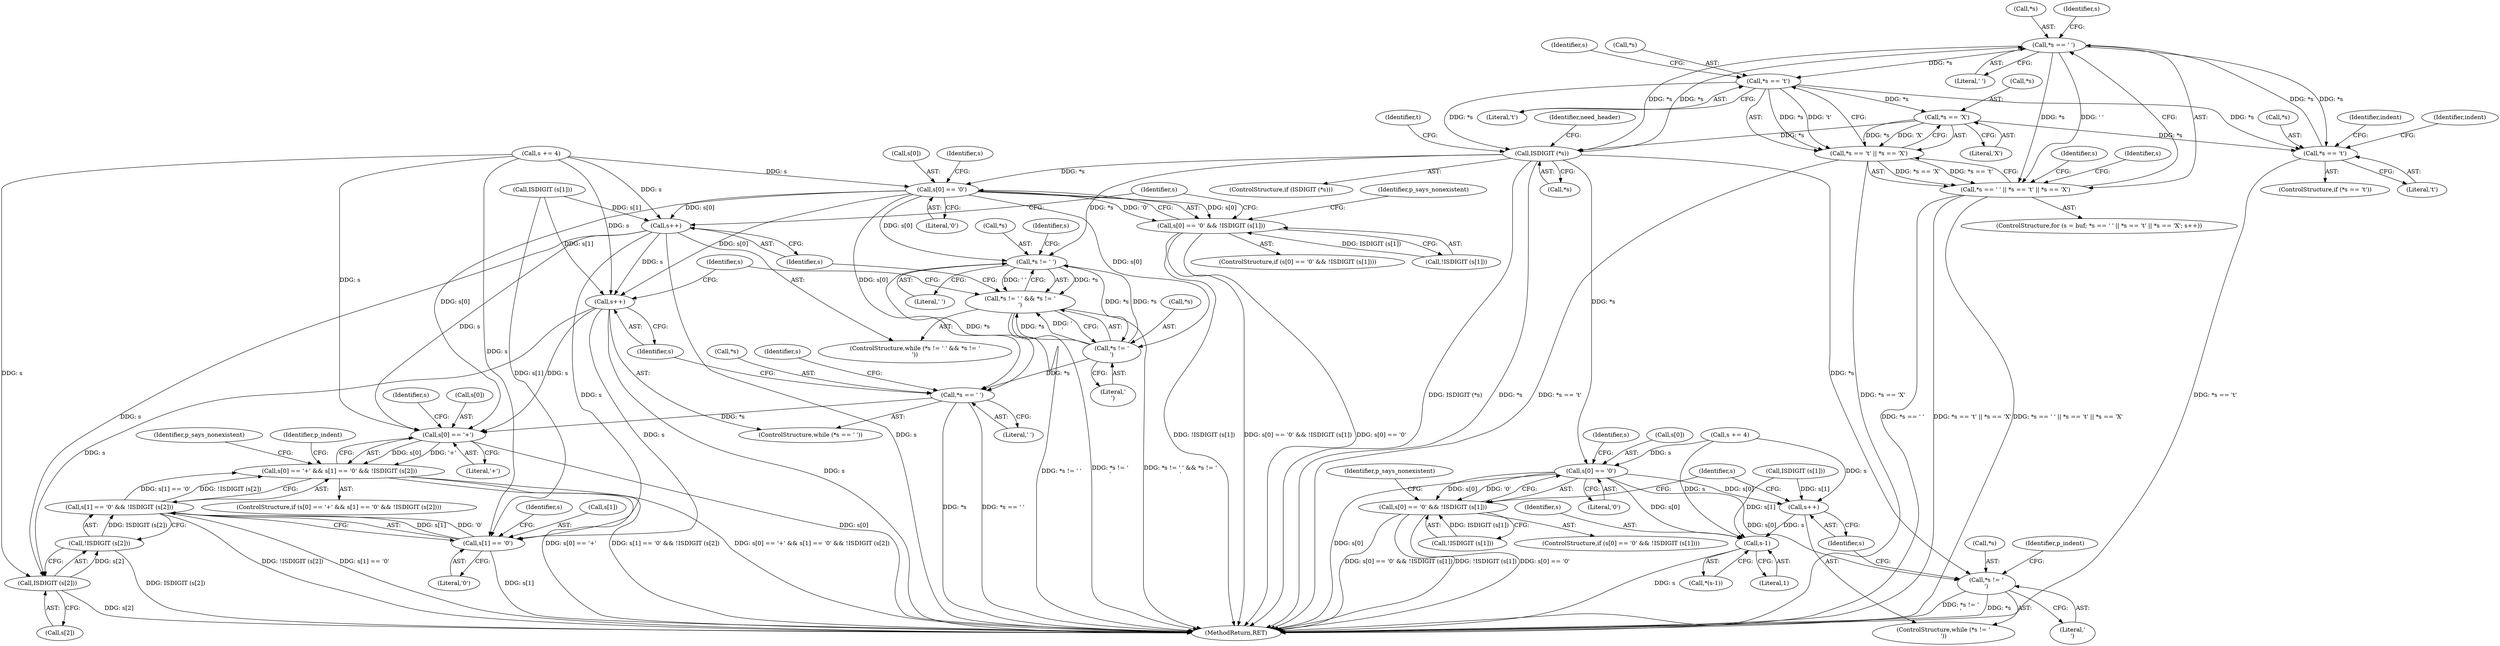 digraph "0_savannah_17953b5893f7c9835f0dd2a704ba04e0371d2cbd_0@pointer" {
"1000435" [label="(Call,*s == ' ')"];
"1000467" [label="(Call,ISDIGIT (*s))"];
"1000435" [label="(Call,*s == ' ')"];
"1000452" [label="(Call,*s == '\t')"];
"1000444" [label="(Call,*s == 'X')"];
"1000440" [label="(Call,*s == '\t')"];
"1000434" [label="(Call,*s == ' ' || *s == '\t' || *s == 'X')"];
"1000439" [label="(Call,*s == '\t' || *s == 'X')"];
"1001298" [label="(Call,s[0] == '0')"];
"1001297" [label="(Call,s[0] == '0' && !ISDIGIT (s[1]))"];
"1001322" [label="(Call,*s != ' ')"];
"1001321" [label="(Call,*s != ' ' && *s != '\n')"];
"1001326" [label="(Call,*s != '\n')"];
"1001333" [label="(Call,*s == ' ')"];
"1001341" [label="(Call,s[0] == '+')"];
"1001340" [label="(Call,s[0] == '+' && s[1] == '0' && !ISDIGIT (s[2]))"];
"1001330" [label="(Call,s++)"];
"1001337" [label="(Call,s++)"];
"1001347" [label="(Call,s[1] == '0')"];
"1001346" [label="(Call,s[1] == '0' && !ISDIGIT (s[2]))"];
"1001353" [label="(Call,ISDIGIT (s[2]))"];
"1001352" [label="(Call,!ISDIGIT (s[2]))"];
"1001450" [label="(Call,s[0] == '0')"];
"1001449" [label="(Call,s[0] == '0' && !ISDIGIT (s[1]))"];
"1001473" [label="(Call,*s != '\n')"];
"1001477" [label="(Call,s++)"];
"1001498" [label="(Call,s-1)"];
"1000443" [label="(Literal,'\t')"];
"1001499" [label="(Identifier,s)"];
"1000436" [label="(Call,*s)"];
"1001296" [label="(ControlStructure,if (s[0] == '0' && !ISDIGIT (s[1])))"];
"1000453" [label="(Call,*s)"];
"1001498" [label="(Call,s-1)"];
"1001337" [label="(Call,s++)"];
"1001353" [label="(Call,ISDIGIT (s[2]))"];
"1001445" [label="(Call,s += 4)"];
"1001370" [label="(Identifier,p_indent)"];
"1001324" [label="(Identifier,s)"];
"1001355" [label="(Identifier,s)"];
"1001343" [label="(Identifier,s)"];
"1001359" [label="(Identifier,p_says_nonexistent)"];
"1001303" [label="(Call,!ISDIGIT (s[1]))"];
"1001497" [label="(Call,*(s-1))"];
"1000447" [label="(Literal,'X')"];
"1001321" [label="(Call,*s != ' ' && *s != '\n')"];
"1000434" [label="(Call,*s == ' ' || *s == '\t' || *s == 'X')"];
"1001340" [label="(Call,s[0] == '+' && s[1] == '0' && !ISDIGIT (s[2]))"];
"1001455" [label="(Call,!ISDIGIT (s[1]))"];
"1001327" [label="(Call,*s)"];
"1001322" [label="(Call,*s != ' ')"];
"1001346" [label="(Call,s[1] == '0' && !ISDIGIT (s[2]))"];
"1001310" [label="(Identifier,p_says_nonexistent)"];
"1000435" [label="(Call,*s == ' ')"];
"1000438" [label="(Literal,' ')"];
"1001352" [label="(Call,!ISDIGIT (s[2]))"];
"1001449" [label="(Call,s[0] == '0' && !ISDIGIT (s[1]))"];
"1001349" [label="(Identifier,s)"];
"1001332" [label="(ControlStructure,while (*s == ' '))"];
"1000440" [label="(Call,*s == '\t')"];
"1001472" [label="(ControlStructure,while (*s != '\n'))"];
"1000445" [label="(Call,*s)"];
"1001334" [label="(Call,*s)"];
"1001335" [label="(Identifier,s)"];
"1000455" [label="(Literal,'\t')"];
"1000468" [label="(Call,*s)"];
"1000451" [label="(ControlStructure,if (*s == '\t'))"];
"1001347" [label="(Call,s[1] == '0')"];
"1000465" [label="(Identifier,indent)"];
"1001331" [label="(Identifier,s)"];
"1000467" [label="(Call,ISDIGIT (*s))"];
"1001329" [label="(Literal,'\n')"];
"1000544" [label="(Identifier,need_header)"];
"1001299" [label="(Call,s[0])"];
"1001454" [label="(Literal,'0')"];
"1001500" [label="(Literal,1)"];
"1001326" [label="(Call,*s != '\n')"];
"1001348" [label="(Call,s[1])"];
"1001476" [label="(Literal,'\n')"];
"1001477" [label="(Call,s++)"];
"1001480" [label="(Identifier,p_indent)"];
"1001306" [label="(Identifier,s)"];
"1000473" [label="(Identifier,t)"];
"1001462" [label="(Identifier,p_says_nonexistent)"];
"1000442" [label="(Identifier,s)"];
"1001351" [label="(Literal,'0')"];
"1001293" [label="(Call,s += 4)"];
"1001333" [label="(Call,*s == ' ')"];
"1000457" [label="(Identifier,indent)"];
"1001342" [label="(Call,s[0])"];
"1001323" [label="(Call,*s)"];
"1001475" [label="(Identifier,s)"];
"1000439" [label="(Call,*s == '\t' || *s == 'X')"];
"1000444" [label="(Call,*s == 'X')"];
"1001328" [label="(Identifier,s)"];
"1001302" [label="(Literal,'0')"];
"1001354" [label="(Call,s[2])"];
"1001325" [label="(Literal,' ')"];
"1001297" [label="(Call,s[0] == '0' && !ISDIGIT (s[1]))"];
"1001458" [label="(Identifier,s)"];
"1001450" [label="(Call,s[0] == '0')"];
"1002119" [label="(MethodReturn,RET)"];
"1000446" [label="(Identifier,s)"];
"1001330" [label="(Call,s++)"];
"1000466" [label="(ControlStructure,if (ISDIGIT (*s)))"];
"1001345" [label="(Literal,'+')"];
"1000469" [label="(Identifier,s)"];
"1001473" [label="(Call,*s != '\n')"];
"1001320" [label="(ControlStructure,while (*s != ' ' && *s != '\n'))"];
"1001339" [label="(ControlStructure,if (s[0] == '+' && s[1] == '0' && !ISDIGIT (s[2])))"];
"1001298" [label="(Call,s[0] == '0')"];
"1001474" [label="(Call,*s)"];
"1001478" [label="(Identifier,s)"];
"1001338" [label="(Identifier,s)"];
"1001304" [label="(Call,ISDIGIT (s[1]))"];
"1001448" [label="(ControlStructure,if (s[0] == '0' && !ISDIGIT (s[1])))"];
"1000441" [label="(Call,*s)"];
"1001341" [label="(Call,s[0] == '+')"];
"1000454" [label="(Identifier,s)"];
"1001451" [label="(Call,s[0])"];
"1000452" [label="(Call,*s == '\t')"];
"1001456" [label="(Call,ISDIGIT (s[1]))"];
"1001336" [label="(Literal,' ')"];
"1000430" [label="(ControlStructure,for (s = buf; *s == ' ' || *s == '\t' || *s == 'X'; s++))"];
"1000435" -> "1000434"  [label="AST: "];
"1000435" -> "1000438"  [label="CFG: "];
"1000436" -> "1000435"  [label="AST: "];
"1000438" -> "1000435"  [label="AST: "];
"1000442" -> "1000435"  [label="CFG: "];
"1000434" -> "1000435"  [label="CFG: "];
"1000435" -> "1000434"  [label="DDG: *s"];
"1000435" -> "1000434"  [label="DDG: ' '"];
"1000467" -> "1000435"  [label="DDG: *s"];
"1000452" -> "1000435"  [label="DDG: *s"];
"1000435" -> "1000440"  [label="DDG: *s"];
"1000435" -> "1000452"  [label="DDG: *s"];
"1000435" -> "1000467"  [label="DDG: *s"];
"1000467" -> "1000466"  [label="AST: "];
"1000467" -> "1000468"  [label="CFG: "];
"1000468" -> "1000467"  [label="AST: "];
"1000473" -> "1000467"  [label="CFG: "];
"1000544" -> "1000467"  [label="CFG: "];
"1000467" -> "1002119"  [label="DDG: *s"];
"1000467" -> "1002119"  [label="DDG: ISDIGIT (*s)"];
"1000444" -> "1000467"  [label="DDG: *s"];
"1000440" -> "1000467"  [label="DDG: *s"];
"1000467" -> "1001298"  [label="DDG: *s"];
"1000467" -> "1001322"  [label="DDG: *s"];
"1000467" -> "1001450"  [label="DDG: *s"];
"1000467" -> "1001473"  [label="DDG: *s"];
"1000452" -> "1000451"  [label="AST: "];
"1000452" -> "1000455"  [label="CFG: "];
"1000453" -> "1000452"  [label="AST: "];
"1000455" -> "1000452"  [label="AST: "];
"1000457" -> "1000452"  [label="CFG: "];
"1000465" -> "1000452"  [label="CFG: "];
"1000452" -> "1002119"  [label="DDG: *s == '\t'"];
"1000444" -> "1000452"  [label="DDG: *s"];
"1000440" -> "1000452"  [label="DDG: *s"];
"1000444" -> "1000439"  [label="AST: "];
"1000444" -> "1000447"  [label="CFG: "];
"1000445" -> "1000444"  [label="AST: "];
"1000447" -> "1000444"  [label="AST: "];
"1000439" -> "1000444"  [label="CFG: "];
"1000444" -> "1000439"  [label="DDG: *s"];
"1000444" -> "1000439"  [label="DDG: 'X'"];
"1000440" -> "1000444"  [label="DDG: *s"];
"1000440" -> "1000439"  [label="AST: "];
"1000440" -> "1000443"  [label="CFG: "];
"1000441" -> "1000440"  [label="AST: "];
"1000443" -> "1000440"  [label="AST: "];
"1000446" -> "1000440"  [label="CFG: "];
"1000439" -> "1000440"  [label="CFG: "];
"1000440" -> "1000439"  [label="DDG: *s"];
"1000440" -> "1000439"  [label="DDG: '\t'"];
"1000434" -> "1000430"  [label="AST: "];
"1000434" -> "1000439"  [label="CFG: "];
"1000439" -> "1000434"  [label="AST: "];
"1000454" -> "1000434"  [label="CFG: "];
"1000469" -> "1000434"  [label="CFG: "];
"1000434" -> "1002119"  [label="DDG: *s == ' ' || *s == '\t' || *s == 'X'"];
"1000434" -> "1002119"  [label="DDG: *s == ' '"];
"1000434" -> "1002119"  [label="DDG: *s == '\t' || *s == 'X'"];
"1000439" -> "1000434"  [label="DDG: *s == '\t'"];
"1000439" -> "1000434"  [label="DDG: *s == 'X'"];
"1000439" -> "1002119"  [label="DDG: *s == '\t'"];
"1000439" -> "1002119"  [label="DDG: *s == 'X'"];
"1001298" -> "1001297"  [label="AST: "];
"1001298" -> "1001302"  [label="CFG: "];
"1001299" -> "1001298"  [label="AST: "];
"1001302" -> "1001298"  [label="AST: "];
"1001306" -> "1001298"  [label="CFG: "];
"1001297" -> "1001298"  [label="CFG: "];
"1001298" -> "1001297"  [label="DDG: s[0]"];
"1001298" -> "1001297"  [label="DDG: '0'"];
"1001293" -> "1001298"  [label="DDG: s"];
"1001298" -> "1001322"  [label="DDG: s[0]"];
"1001298" -> "1001326"  [label="DDG: s[0]"];
"1001298" -> "1001330"  [label="DDG: s[0]"];
"1001298" -> "1001333"  [label="DDG: s[0]"];
"1001298" -> "1001337"  [label="DDG: s[0]"];
"1001298" -> "1001341"  [label="DDG: s[0]"];
"1001297" -> "1001296"  [label="AST: "];
"1001297" -> "1001303"  [label="CFG: "];
"1001303" -> "1001297"  [label="AST: "];
"1001310" -> "1001297"  [label="CFG: "];
"1001324" -> "1001297"  [label="CFG: "];
"1001297" -> "1002119"  [label="DDG: s[0] == '0' && !ISDIGIT (s[1])"];
"1001297" -> "1002119"  [label="DDG: s[0] == '0'"];
"1001297" -> "1002119"  [label="DDG: !ISDIGIT (s[1])"];
"1001303" -> "1001297"  [label="DDG: ISDIGIT (s[1])"];
"1001322" -> "1001321"  [label="AST: "];
"1001322" -> "1001325"  [label="CFG: "];
"1001323" -> "1001322"  [label="AST: "];
"1001325" -> "1001322"  [label="AST: "];
"1001328" -> "1001322"  [label="CFG: "];
"1001321" -> "1001322"  [label="CFG: "];
"1001322" -> "1001321"  [label="DDG: *s"];
"1001322" -> "1001321"  [label="DDG: ' '"];
"1001326" -> "1001322"  [label="DDG: *s"];
"1001322" -> "1001326"  [label="DDG: *s"];
"1001322" -> "1001333"  [label="DDG: *s"];
"1001321" -> "1001320"  [label="AST: "];
"1001321" -> "1001326"  [label="CFG: "];
"1001326" -> "1001321"  [label="AST: "];
"1001331" -> "1001321"  [label="CFG: "];
"1001335" -> "1001321"  [label="CFG: "];
"1001321" -> "1002119"  [label="DDG: *s != '\n'"];
"1001321" -> "1002119"  [label="DDG: *s != ' ' && *s != '\n'"];
"1001321" -> "1002119"  [label="DDG: *s != ' '"];
"1001326" -> "1001321"  [label="DDG: *s"];
"1001326" -> "1001321"  [label="DDG: '\n'"];
"1001326" -> "1001329"  [label="CFG: "];
"1001327" -> "1001326"  [label="AST: "];
"1001329" -> "1001326"  [label="AST: "];
"1001326" -> "1001333"  [label="DDG: *s"];
"1001333" -> "1001332"  [label="AST: "];
"1001333" -> "1001336"  [label="CFG: "];
"1001334" -> "1001333"  [label="AST: "];
"1001336" -> "1001333"  [label="AST: "];
"1001338" -> "1001333"  [label="CFG: "];
"1001343" -> "1001333"  [label="CFG: "];
"1001333" -> "1002119"  [label="DDG: *s == ' '"];
"1001333" -> "1002119"  [label="DDG: *s"];
"1001333" -> "1001341"  [label="DDG: *s"];
"1001341" -> "1001340"  [label="AST: "];
"1001341" -> "1001345"  [label="CFG: "];
"1001342" -> "1001341"  [label="AST: "];
"1001345" -> "1001341"  [label="AST: "];
"1001349" -> "1001341"  [label="CFG: "];
"1001340" -> "1001341"  [label="CFG: "];
"1001341" -> "1002119"  [label="DDG: s[0]"];
"1001341" -> "1001340"  [label="DDG: s[0]"];
"1001341" -> "1001340"  [label="DDG: '+'"];
"1001337" -> "1001341"  [label="DDG: s"];
"1001293" -> "1001341"  [label="DDG: s"];
"1001330" -> "1001341"  [label="DDG: s"];
"1001340" -> "1001339"  [label="AST: "];
"1001340" -> "1001346"  [label="CFG: "];
"1001346" -> "1001340"  [label="AST: "];
"1001359" -> "1001340"  [label="CFG: "];
"1001370" -> "1001340"  [label="CFG: "];
"1001340" -> "1002119"  [label="DDG: s[0] == '+'"];
"1001340" -> "1002119"  [label="DDG: s[1] == '0' && !ISDIGIT (s[2])"];
"1001340" -> "1002119"  [label="DDG: s[0] == '+' && s[1] == '0' && !ISDIGIT (s[2])"];
"1001346" -> "1001340"  [label="DDG: s[1] == '0'"];
"1001346" -> "1001340"  [label="DDG: !ISDIGIT (s[2])"];
"1001330" -> "1001320"  [label="AST: "];
"1001330" -> "1001331"  [label="CFG: "];
"1001331" -> "1001330"  [label="AST: "];
"1001324" -> "1001330"  [label="CFG: "];
"1001330" -> "1002119"  [label="DDG: s"];
"1001293" -> "1001330"  [label="DDG: s"];
"1001304" -> "1001330"  [label="DDG: s[1]"];
"1001330" -> "1001337"  [label="DDG: s"];
"1001330" -> "1001347"  [label="DDG: s"];
"1001330" -> "1001353"  [label="DDG: s"];
"1001337" -> "1001332"  [label="AST: "];
"1001337" -> "1001338"  [label="CFG: "];
"1001338" -> "1001337"  [label="AST: "];
"1001335" -> "1001337"  [label="CFG: "];
"1001337" -> "1002119"  [label="DDG: s"];
"1001293" -> "1001337"  [label="DDG: s"];
"1001304" -> "1001337"  [label="DDG: s[1]"];
"1001337" -> "1001347"  [label="DDG: s"];
"1001337" -> "1001353"  [label="DDG: s"];
"1001347" -> "1001346"  [label="AST: "];
"1001347" -> "1001351"  [label="CFG: "];
"1001348" -> "1001347"  [label="AST: "];
"1001351" -> "1001347"  [label="AST: "];
"1001355" -> "1001347"  [label="CFG: "];
"1001346" -> "1001347"  [label="CFG: "];
"1001347" -> "1002119"  [label="DDG: s[1]"];
"1001347" -> "1001346"  [label="DDG: s[1]"];
"1001347" -> "1001346"  [label="DDG: '0'"];
"1001293" -> "1001347"  [label="DDG: s"];
"1001304" -> "1001347"  [label="DDG: s[1]"];
"1001346" -> "1001352"  [label="CFG: "];
"1001352" -> "1001346"  [label="AST: "];
"1001346" -> "1002119"  [label="DDG: s[1] == '0'"];
"1001346" -> "1002119"  [label="DDG: !ISDIGIT (s[2])"];
"1001352" -> "1001346"  [label="DDG: ISDIGIT (s[2])"];
"1001353" -> "1001352"  [label="AST: "];
"1001353" -> "1001354"  [label="CFG: "];
"1001354" -> "1001353"  [label="AST: "];
"1001352" -> "1001353"  [label="CFG: "];
"1001353" -> "1002119"  [label="DDG: s[2]"];
"1001353" -> "1001352"  [label="DDG: s[2]"];
"1001293" -> "1001353"  [label="DDG: s"];
"1001352" -> "1002119"  [label="DDG: ISDIGIT (s[2])"];
"1001450" -> "1001449"  [label="AST: "];
"1001450" -> "1001454"  [label="CFG: "];
"1001451" -> "1001450"  [label="AST: "];
"1001454" -> "1001450"  [label="AST: "];
"1001458" -> "1001450"  [label="CFG: "];
"1001449" -> "1001450"  [label="CFG: "];
"1001450" -> "1002119"  [label="DDG: s[0]"];
"1001450" -> "1001449"  [label="DDG: s[0]"];
"1001450" -> "1001449"  [label="DDG: '0'"];
"1001445" -> "1001450"  [label="DDG: s"];
"1001450" -> "1001473"  [label="DDG: s[0]"];
"1001450" -> "1001477"  [label="DDG: s[0]"];
"1001450" -> "1001498"  [label="DDG: s[0]"];
"1001449" -> "1001448"  [label="AST: "];
"1001449" -> "1001455"  [label="CFG: "];
"1001455" -> "1001449"  [label="AST: "];
"1001462" -> "1001449"  [label="CFG: "];
"1001475" -> "1001449"  [label="CFG: "];
"1001449" -> "1002119"  [label="DDG: s[0] == '0' && !ISDIGIT (s[1])"];
"1001449" -> "1002119"  [label="DDG: !ISDIGIT (s[1])"];
"1001449" -> "1002119"  [label="DDG: s[0] == '0'"];
"1001455" -> "1001449"  [label="DDG: ISDIGIT (s[1])"];
"1001473" -> "1001472"  [label="AST: "];
"1001473" -> "1001476"  [label="CFG: "];
"1001474" -> "1001473"  [label="AST: "];
"1001476" -> "1001473"  [label="AST: "];
"1001478" -> "1001473"  [label="CFG: "];
"1001480" -> "1001473"  [label="CFG: "];
"1001473" -> "1002119"  [label="DDG: *s"];
"1001473" -> "1002119"  [label="DDG: *s != '\n'"];
"1001477" -> "1001472"  [label="AST: "];
"1001477" -> "1001478"  [label="CFG: "];
"1001478" -> "1001477"  [label="AST: "];
"1001475" -> "1001477"  [label="CFG: "];
"1001456" -> "1001477"  [label="DDG: s[1]"];
"1001445" -> "1001477"  [label="DDG: s"];
"1001477" -> "1001498"  [label="DDG: s"];
"1001498" -> "1001497"  [label="AST: "];
"1001498" -> "1001500"  [label="CFG: "];
"1001499" -> "1001498"  [label="AST: "];
"1001500" -> "1001498"  [label="AST: "];
"1001497" -> "1001498"  [label="CFG: "];
"1001498" -> "1002119"  [label="DDG: s"];
"1001456" -> "1001498"  [label="DDG: s[1]"];
"1001445" -> "1001498"  [label="DDG: s"];
}
